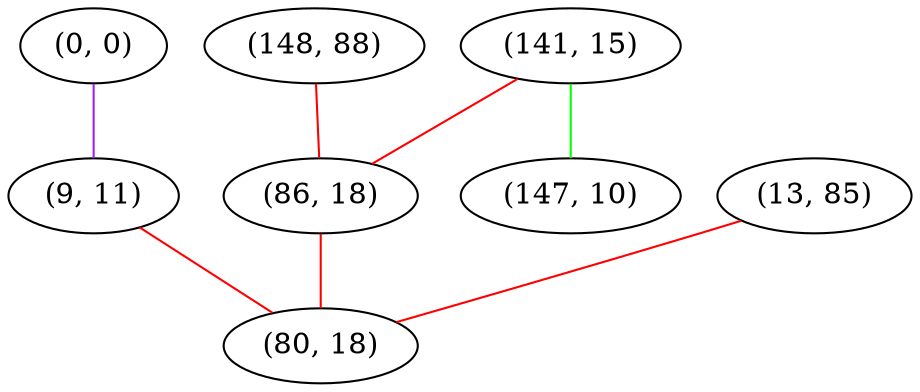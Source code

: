 graph "" {
"(0, 0)";
"(148, 88)";
"(141, 15)";
"(86, 18)";
"(13, 85)";
"(9, 11)";
"(147, 10)";
"(80, 18)";
"(0, 0)" -- "(9, 11)"  [color=purple, key=0, weight=4];
"(148, 88)" -- "(86, 18)"  [color=red, key=0, weight=1];
"(141, 15)" -- "(147, 10)"  [color=green, key=0, weight=2];
"(141, 15)" -- "(86, 18)"  [color=red, key=0, weight=1];
"(86, 18)" -- "(80, 18)"  [color=red, key=0, weight=1];
"(13, 85)" -- "(80, 18)"  [color=red, key=0, weight=1];
"(9, 11)" -- "(80, 18)"  [color=red, key=0, weight=1];
}

